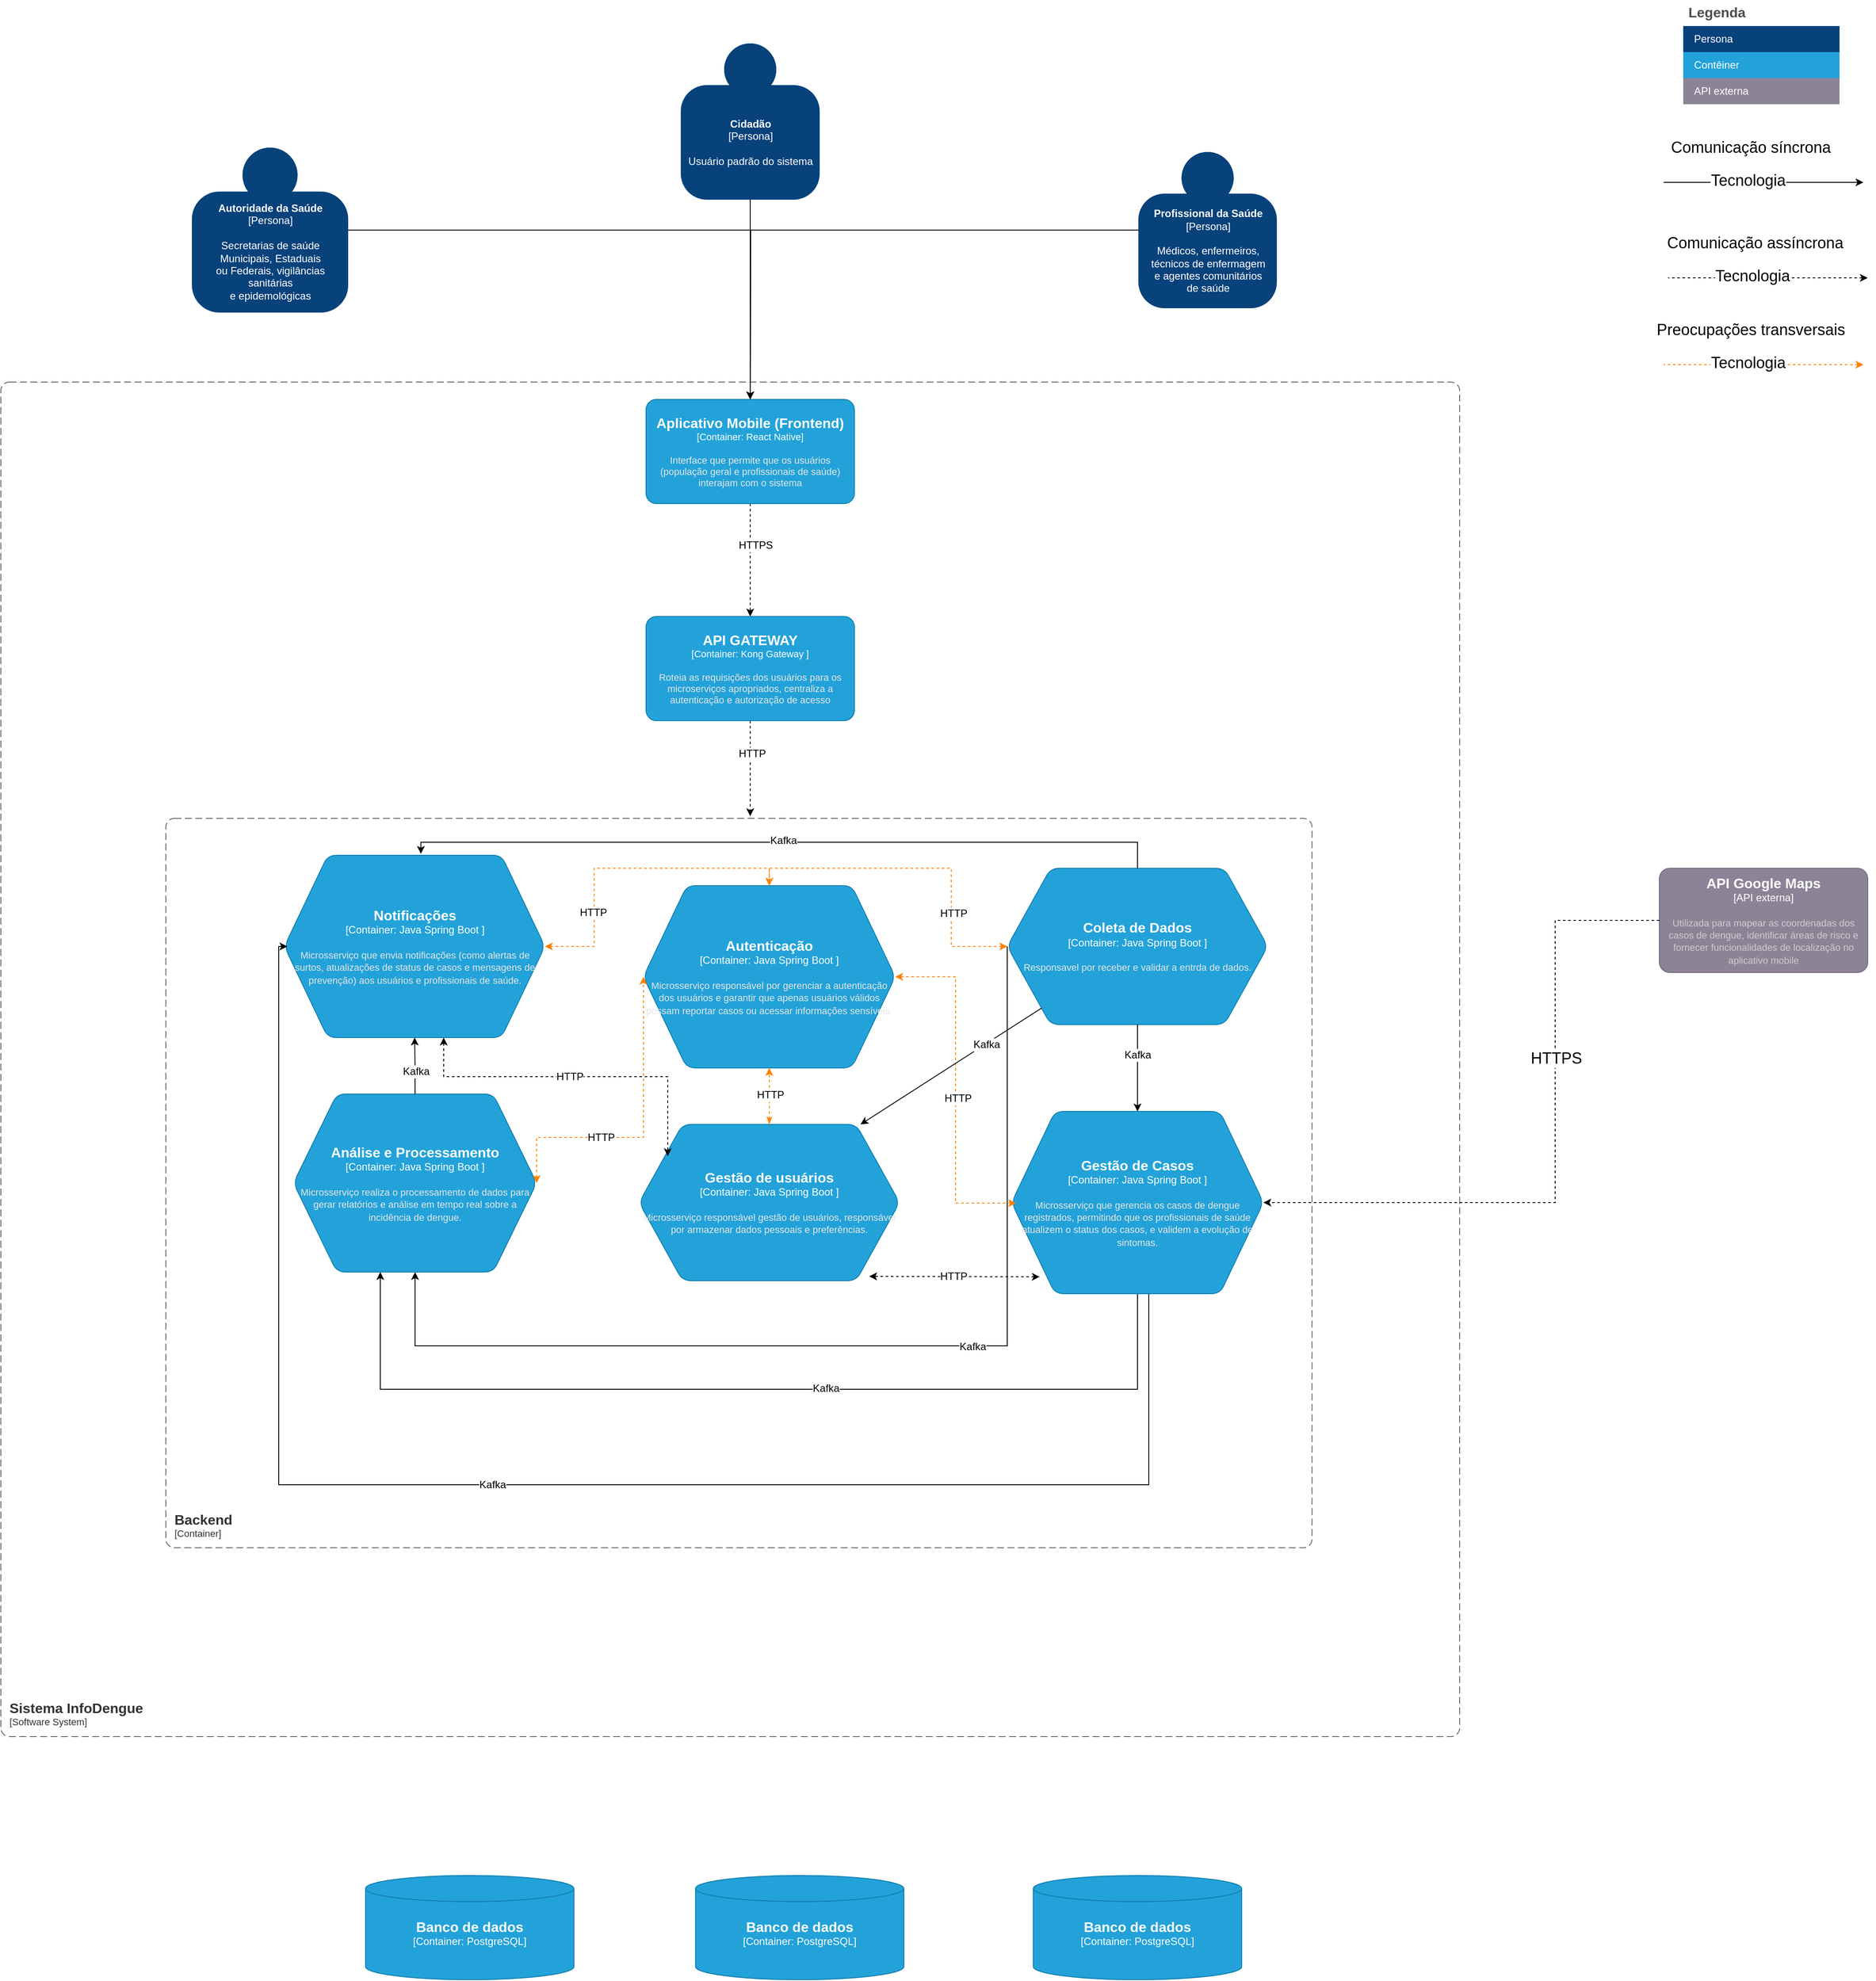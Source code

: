 <?xml version="1.0" encoding="UTF-8"?>
<mxfile version="25.0.0">
  <diagram id="Nj4nWEfxcDQq6ROnb-DL" name="conteiners">
    <mxGraphModel dx="2261" dy="1865" grid="1" gridSize="10" guides="1" tooltips="1" connect="1" arrows="1" fold="1" page="1" pageScale="1" pageWidth="827" pageHeight="1169" math="0" shadow="0">
      <root>
        <mxCell id="0" />
        <mxCell id="1" parent="0" />
        <object placeholders="1" c4Name="Cidadão" c4Type="Persona" c4Description="Usuário padrão do sistema" label="&lt;b&gt;%c4Name%&lt;/b&gt;&lt;div&gt;[%c4Type%]&lt;/div&gt;&lt;br&gt;&lt;div&gt;%c4Description%&lt;/div&gt;" id="s5azi-1gHELXWbC4j57t-1">
          <mxCell style="html=1;dashed=0;whitespace=wrap;fillColor=#08427b;strokeColor=none;fontColor=#ffffff;shape=mxgraph.c4.person;align=center;metaEdit=1;points=[[0.5,0,0],[1,0.5,0],[1,0.75,0],[0.75,1,0],[0.5,1,0],[0.25,1,0],[0,0.75,0],[0,0.5,0]];metaData={&quot;c4Type&quot;:{&quot;editable&quot;:false}};" parent="1" vertex="1">
            <mxGeometry x="33" y="-830" width="160" height="180" as="geometry" />
          </mxCell>
        </object>
        <mxCell id="5SdtgFsiprINBKaj6M9A-1" style="edgeStyle=orthogonalEdgeStyle;rounded=0;orthogonalLoop=1;jettySize=auto;html=1;" parent="1" source="RZHYvVtJ8DyTiJwhHzgh-1" edge="1">
          <mxGeometry relative="1" as="geometry">
            <mxPoint x="113" y="-420" as="targetPoint" />
          </mxGeometry>
        </mxCell>
        <mxCell id="tYn9x4X2jUwuA8XbTlSJ-2" style="rounded=0;orthogonalLoop=1;jettySize=auto;html=1;exitX=0;exitY=0.75;exitDx=0;exitDy=0;exitPerimeter=0;startArrow=classic;startFill=1;endArrow=none;endFill=0;" parent="1" edge="1">
          <mxGeometry relative="1" as="geometry">
            <mxPoint x="1165" y="-670" as="targetPoint" />
            <mxPoint x="1395" y="-669.95" as="sourcePoint" />
          </mxGeometry>
        </mxCell>
        <mxCell id="AgtzryIuQu_NA_4rmrgf-1" value="&lt;font style=&quot;font-size: 18px;&quot;&gt;Tecnologia&lt;/font&gt;" style="edgeLabel;html=1;align=center;verticalAlign=middle;resizable=0;points=[];" parent="tYn9x4X2jUwuA8XbTlSJ-2" connectable="0" vertex="1">
          <mxGeometry x="0.167" y="-2" relative="1" as="geometry">
            <mxPoint x="1" as="offset" />
          </mxGeometry>
        </mxCell>
        <object placeholders="1" c4Name="Autoridade da Saúde" c4Type="Persona" c4Description="Secretarias de saúde&#xa;Municipais, Estaduais&#xa;ou Federais, vigilâncias&#xa;sanitárias&#xa;e epidemológicas" label="&lt;b&gt;%c4Name%&lt;/b&gt;&lt;div&gt;[%c4Type%]&lt;/div&gt;&lt;br&gt;&lt;div&gt;%c4Description%&lt;/div&gt;" id="RZHYvVtJ8DyTiJwhHzgh-1">
          <mxCell style="html=1;dashed=0;whitespace=wrap;fillColor=#08427b;strokeColor=none;fontColor=#ffffff;shape=mxgraph.c4.person;align=center;metaEdit=1;points=[[0.5,0,0],[1,0.5,0],[1,0.75,0],[0.75,1,0],[0.5,1,0],[0.25,1,0],[0,0.75,0],[0,0.5,0]];metaData={&quot;c4Type&quot;:{&quot;editable&quot;:false}};" parent="1" vertex="1">
            <mxGeometry x="-530" y="-710" width="180" height="190" as="geometry" />
          </mxCell>
        </object>
        <mxCell id="5SdtgFsiprINBKaj6M9A-2" style="edgeStyle=orthogonalEdgeStyle;rounded=0;orthogonalLoop=1;jettySize=auto;html=1;exitX=0;exitY=0.5;exitDx=0;exitDy=0;exitPerimeter=0;" parent="1" source="suU3NglTfkFRUICg3N7n-1" edge="1">
          <mxGeometry relative="1" as="geometry">
            <mxPoint x="113" y="-420" as="targetPoint" />
          </mxGeometry>
        </mxCell>
        <object placeholders="1" c4Name="Profissional da Saúde" c4Type="Persona" c4Description="Médicos, enfermeiros,&#xa;técnicos de enfermagem&#xa;e agentes comunitários&#xa;de saúde" label="&lt;b&gt;%c4Name%&lt;/b&gt;&lt;div&gt;[%c4Type%]&lt;/div&gt;&lt;br&gt;&lt;div&gt;%c4Description%&lt;/div&gt;" id="suU3NglTfkFRUICg3N7n-1">
          <mxCell style="html=1;dashed=0;whitespace=wrap;fillColor=#08427B;strokeColor=none;fontColor=#ffffff;shape=mxgraph.c4.person;align=center;metaEdit=1;points=[[0.5,0,0],[1,0.5,0],[1,0.75,0],[0.75,1,0],[0.5,1,0],[0.25,1,0],[0,0.75,0],[0,0.5,0]];metaData={&quot;c4Type&quot;:{&quot;editable&quot;:false}};" parent="1" vertex="1">
            <mxGeometry x="560" y="-705" width="159.5" height="180" as="geometry" />
          </mxCell>
        </object>
        <mxCell id="5SdtgFsiprINBKaj6M9A-4" style="edgeStyle=orthogonalEdgeStyle;rounded=0;orthogonalLoop=1;jettySize=auto;html=1;exitX=0.5;exitY=1;exitDx=0;exitDy=0;exitPerimeter=0;dashed=1;" parent="1" source="suU3NglTfkFRUICg3N7n-2" target="JYBOr3_5tVfoVhVZOMPR-5" edge="1">
          <mxGeometry relative="1" as="geometry" />
        </mxCell>
        <mxCell id="5SdtgFsiprINBKaj6M9A-15" value="&lt;font style=&quot;font-size: 12px;&quot;&gt;HTTPS&lt;/font&gt;" style="edgeLabel;html=1;align=center;verticalAlign=middle;resizable=0;points=[];" parent="5SdtgFsiprINBKaj6M9A-4" connectable="0" vertex="1">
          <mxGeometry x="-0.259" y="6" relative="1" as="geometry">
            <mxPoint as="offset" />
          </mxGeometry>
        </mxCell>
        <object placeholders="1" c4Name="Aplicativo Mobile (Frontend)" c4Type="Container" c4Technology="React Native" c4Description="Interface que permite que os usuários (população geral e profissionais de saúde) interajam com o sistema" label="&lt;font style=&quot;font-size: 16px&quot;&gt;&lt;b&gt;%c4Name%&lt;/b&gt;&lt;/font&gt;&lt;div&gt;[%c4Type%: %c4Technology%]&lt;/div&gt;&lt;br&gt;&lt;div&gt;&lt;font style=&quot;font-size: 11px&quot;&gt;&lt;font color=&quot;#E6E6E6&quot;&gt;%c4Description%&lt;/font&gt;&lt;/div&gt;" id="suU3NglTfkFRUICg3N7n-2">
          <mxCell style="rounded=1;whiteSpace=wrap;html=1;fontSize=11;labelBackgroundColor=none;fillColor=#23A2D9;fontColor=#ffffff;align=center;arcSize=10;strokeColor=#0E7DAD;metaEdit=1;resizable=0;points=[[0.25,0,0],[0.5,0,0],[0.75,0,0],[1,0.25,0],[1,0.5,0],[1,0.75,0],[0.75,1,0],[0.5,1,0],[0.25,1,0],[0,0.75,0],[0,0.5,0],[0,0.25,0]];" parent="1" vertex="1">
            <mxGeometry x="-7" y="-420" width="240" height="120" as="geometry" />
          </mxCell>
        </object>
        <object placeholders="1" c4Name="Coleta de Dados" c4Type="Container" c4Technology="Java Spring Boot " c4Description="Responsavel por receber e validar a entrda de dados." label="&lt;font style=&quot;font-size: 16px&quot;&gt;&lt;b&gt;%c4Name%&lt;/b&gt;&lt;/font&gt;&lt;div&gt;[%c4Type%:&amp;nbsp;%c4Technology%]&lt;/div&gt;&lt;br&gt;&lt;div&gt;&lt;font style=&quot;font-size: 11px&quot;&gt;&lt;font color=&quot;#E6E6E6&quot;&gt;%c4Description%&lt;/font&gt;&lt;/div&gt;" id="suU3NglTfkFRUICg3N7n-3">
          <mxCell style="shape=hexagon;size=50;perimeter=hexagonPerimeter2;whiteSpace=wrap;html=1;fixedSize=1;rounded=1;labelBackgroundColor=none;fillColor=#23A2D9;fontSize=12;fontColor=#ffffff;align=center;strokeColor=#0E7DAD;metaEdit=1;points=[[0.5,0,0],[1,0.25,0],[1,0.5,0],[1,0.75,0],[0.5,1,0],[0,0.75,0],[0,0.5,0],[0,0.25,0]];resizable=1;direction=west;movable=1;rotatable=1;deletable=1;editable=1;locked=0;connectable=1;" parent="1" vertex="1">
            <mxGeometry x="409" y="120" width="300" height="180" as="geometry" />
          </mxCell>
        </object>
        <object placeholders="1" c4Name="Notificações" c4Type="Container" c4Technology="Java Spring Boot " c4Description="Microsserviço que envia notificações (como alertas de surtos, atualizações de status de casos e mensagens de prevenção) aos usuários e profissionais de saúde." label="&lt;font style=&quot;font-size: 16px&quot;&gt;&lt;b&gt;%c4Name%&lt;/b&gt;&lt;/font&gt;&lt;div&gt;[%c4Type%:&amp;nbsp;%c4Technology%]&lt;/div&gt;&lt;br&gt;&lt;div&gt;&lt;font style=&quot;font-size: 11px&quot;&gt;&lt;font color=&quot;#E6E6E6&quot;&gt;%c4Description%&lt;/font&gt;&lt;/div&gt;" id="suU3NglTfkFRUICg3N7n-4">
          <mxCell style="shape=hexagon;size=50;perimeter=hexagonPerimeter2;whiteSpace=wrap;html=1;fixedSize=1;rounded=1;labelBackgroundColor=none;fillColor=#23A2D9;fontSize=12;fontColor=#ffffff;align=center;strokeColor=#0E7DAD;metaEdit=1;points=[[0.5,0,0],[1,0.25,0],[1,0.5,0],[1,0.75,0],[0.5,1,0],[0,0.75,0],[0,0.5,0],[0,0.25,0]];resizable=1;movable=1;rotatable=1;deletable=1;editable=1;locked=0;connectable=1;" parent="1" vertex="1">
            <mxGeometry x="-423.5" y="105" width="300" height="210" as="geometry" />
          </mxCell>
        </object>
        <object placeholders="1" c4Name="Análise e Processamento" c4Type="Container" c4Technology="Java Spring Boot " c4Description="Microsserviço realiza o processamento de dados para gerar relatórios e análise em tempo real sobre a incidência de dengue." label="&lt;font style=&quot;font-size: 16px&quot;&gt;&lt;b&gt;%c4Name%&lt;/b&gt;&lt;/font&gt;&lt;div&gt;[%c4Type%:&amp;nbsp;%c4Technology%]&lt;/div&gt;&lt;br&gt;&lt;div&gt;&lt;font style=&quot;font-size: 11px&quot;&gt;&lt;font color=&quot;#E6E6E6&quot;&gt;%c4Description%&lt;/font&gt;&lt;/div&gt;" id="suU3NglTfkFRUICg3N7n-6">
          <mxCell style="shape=hexagon;size=50;perimeter=hexagonPerimeter2;whiteSpace=wrap;html=1;fixedSize=1;rounded=1;labelBackgroundColor=none;fillColor=#23A2D9;fontSize=12;fontColor=#ffffff;align=center;strokeColor=#0E7DAD;metaEdit=1;points=[[0.5,0,0],[1,0.25,0],[1,0.5,0],[1,0.75,0],[0.5,1,0],[0,0.75,0],[0,0.5,0],[0,0.25,0]];resizable=1;movable=1;rotatable=1;deletable=1;editable=1;locked=0;connectable=1;" parent="1" vertex="1">
            <mxGeometry x="-413" y="380" width="280" height="205" as="geometry" />
          </mxCell>
        </object>
        <object placeholders="1" c4Name="Banco de dados" c4Type="Container" c4Technology="PostgreSQL" c4Description="" label="&lt;font style=&quot;font-size: 16px&quot;&gt;&lt;b&gt;%c4Name%&lt;/b&gt;&lt;/font&gt;&lt;div&gt;[%c4Type%:&amp;nbsp;%c4Technology%]&lt;/div&gt;&lt;br&gt;&lt;div&gt;&lt;font style=&quot;font-size: 11px&quot;&gt;&lt;font color=&quot;#E6E6E6&quot;&gt;%c4Description%&lt;/font&gt;&lt;/div&gt;" id="JYBOr3_5tVfoVhVZOMPR-1">
          <mxCell style="shape=cylinder3;size=15;whiteSpace=wrap;html=1;boundedLbl=1;rounded=0;labelBackgroundColor=none;fillColor=#23A2D9;fontSize=12;fontColor=#ffffff;align=center;strokeColor=#0E7DAD;metaEdit=1;points=[[0.5,0,0],[1,0.25,0],[1,0.5,0],[1,0.75,0],[0.5,1,0],[0,0.75,0],[0,0.5,0],[0,0.25,0]];resizable=0;" parent="1" vertex="1">
            <mxGeometry x="-330" y="1280" width="240" height="120" as="geometry" />
          </mxCell>
        </object>
        <object placeholders="1" c4Name="Sistema InfoDengue" c4Type="ContainerScopeBoundary" c4Application="Software System" label="&lt;font style=&quot;font-size: 16px&quot;&gt;&lt;b&gt;&lt;div style=&quot;text-align: left&quot;&gt;%c4Name%&lt;/div&gt;&lt;/b&gt;&lt;/font&gt;&lt;div style=&quot;text-align: left&quot;&gt;[%c4Application%]&lt;/div&gt;" id="JYBOr3_5tVfoVhVZOMPR-4">
          <mxCell style="rounded=1;fontSize=11;whiteSpace=wrap;html=1;dashed=1;arcSize=20;fillColor=none;strokeColor=#666666;fontColor=#333333;labelBackgroundColor=none;align=left;verticalAlign=bottom;labelBorderColor=none;spacingTop=0;spacing=10;dashPattern=8 4;metaEdit=1;rotatable=0;perimeter=rectanglePerimeter;noLabel=0;labelPadding=0;allowArrows=0;connectable=0;expand=0;recursiveResize=0;editable=1;pointerEvents=0;absoluteArcSize=1;points=[[0.25,0,0],[0.5,0,0],[0.75,0,0],[1,0.25,0],[1,0.5,0],[1,0.75,0],[0.75,1,0],[0.5,1,0],[0.25,1,0],[0,0.75,0],[0,0.5,0],[0,0.25,0]];" parent="1" vertex="1">
            <mxGeometry x="-750" y="-440" width="1680" height="1560" as="geometry" />
          </mxCell>
        </object>
        <mxCell id="5SdtgFsiprINBKaj6M9A-5" style="edgeStyle=orthogonalEdgeStyle;rounded=0;orthogonalLoop=1;jettySize=auto;html=1;exitX=0.5;exitY=1;exitDx=0;exitDy=0;exitPerimeter=0;dashed=1;" parent="1" source="JYBOr3_5tVfoVhVZOMPR-5" edge="1">
          <mxGeometry relative="1" as="geometry">
            <mxPoint x="113" y="60" as="targetPoint" />
          </mxGeometry>
        </mxCell>
        <mxCell id="5SdtgFsiprINBKaj6M9A-16" value="&lt;font style=&quot;font-size: 12px;&quot;&gt;HTTP&lt;/font&gt;" style="edgeLabel;html=1;align=center;verticalAlign=middle;resizable=0;points=[];" parent="5SdtgFsiprINBKaj6M9A-5" connectable="0" vertex="1">
          <mxGeometry x="-0.312" y="2" relative="1" as="geometry">
            <mxPoint as="offset" />
          </mxGeometry>
        </mxCell>
        <object placeholders="1" c4Name="API GATEWAY" c4Type="Container" c4Technology="Kong Gateway " c4Description="Roteia as requisições dos usuários para os microserviços apropriados, centraliza a autenticação e autorização de acesso" label="&lt;font style=&quot;font-size: 16px&quot;&gt;&lt;b&gt;%c4Name%&lt;/b&gt;&lt;/font&gt;&lt;div&gt;[%c4Type%: %c4Technology%]&lt;/div&gt;&lt;br&gt;&lt;div&gt;&lt;font style=&quot;font-size: 11px&quot;&gt;&lt;font color=&quot;#E6E6E6&quot;&gt;%c4Description%&lt;/font&gt;&lt;/div&gt;" id="JYBOr3_5tVfoVhVZOMPR-5">
          <mxCell style="rounded=1;whiteSpace=wrap;html=1;fontSize=11;labelBackgroundColor=none;fillColor=#23A2D9;fontColor=#ffffff;align=center;arcSize=10;strokeColor=#0E7DAD;metaEdit=1;resizable=0;points=[[0.25,0,0],[0.5,0,0],[0.75,0,0],[1,0.25,0],[1,0.5,0],[1,0.75,0],[0.75,1,0],[0.5,1,0],[0.25,1,0],[0,0.75,0],[0,0.5,0],[0,0.25,0]];" parent="1" vertex="1">
            <mxGeometry x="-7" y="-170" width="240" height="120" as="geometry" />
          </mxCell>
        </object>
        <object placeholders="1" c4Name="API Google Maps" c4Type="API externa" c4Description="Utilizada para mapear as coordenadas dos casos de dengue, identificar áreas de risco e fornecer funcionalidades de localização no aplicativo mobile" label="&lt;font style=&quot;font-size: 16px&quot;&gt;&lt;b&gt;%c4Name%&lt;/b&gt;&lt;/font&gt;&lt;div&gt;[%c4Type%]&lt;/div&gt;&lt;br&gt;&lt;div&gt;&lt;font style=&quot;font-size: 11px&quot;&gt;&lt;font color=&quot;#cccccc&quot;&gt;%c4Description%&lt;/font&gt;&lt;/div&gt;" id="JYBOr3_5tVfoVhVZOMPR-7">
          <mxCell style="rounded=1;whiteSpace=wrap;html=1;labelBackgroundColor=none;fillColor=#8C8496;fontColor=#ffffff;align=center;arcSize=10;strokeColor=#736782;metaEdit=1;resizable=0;points=[[0.25,0,0],[0.5,0,0],[0.75,0,0],[1,0.25,0],[1,0.5,0],[1,0.75,0],[0.75,1,0],[0.5,1,0],[0.25,1,0],[0,0.75,0],[0,0.5,0],[0,0.25,0]];verticalAlign=middle;fontFamily=Helvetica;fontSize=12;" parent="1" vertex="1">
            <mxGeometry x="1160" y="120" width="240" height="120" as="geometry" />
          </mxCell>
        </object>
        <mxCell id="5SdtgFsiprINBKaj6M9A-36" style="edgeStyle=elbowEdgeStyle;rounded=0;orthogonalLoop=1;jettySize=auto;html=1;exitX=0.5;exitY=1;exitDx=0;exitDy=0;exitPerimeter=0;endArrow=classic;endFill=1;entryX=0.357;entryY=1;entryDx=0;entryDy=0;entryPerimeter=0;elbow=vertical;startArrow=none;startFill=0;" parent="1" source="JYBOr3_5tVfoVhVZOMPR-6" target="suU3NglTfkFRUICg3N7n-6" edge="1">
          <mxGeometry relative="1" as="geometry">
            <mxPoint x="410" y="630" as="targetPoint" />
            <Array as="points">
              <mxPoint x="120" y="720" />
            </Array>
          </mxGeometry>
        </mxCell>
        <mxCell id="5SdtgFsiprINBKaj6M9A-37" value="&lt;font style=&quot;font-size: 12px;&quot;&gt;Kafka&lt;/font&gt;" style="edgeLabel;html=1;align=center;verticalAlign=middle;resizable=0;points=[];" parent="5SdtgFsiprINBKaj6M9A-36" connectable="0" vertex="1">
          <mxGeometry x="-0.159" y="-1" relative="1" as="geometry">
            <mxPoint as="offset" />
          </mxGeometry>
        </mxCell>
        <mxCell id="5SdtgFsiprINBKaj6M9A-39" style="edgeStyle=orthogonalEdgeStyle;rounded=0;orthogonalLoop=1;jettySize=auto;html=1;exitX=0.5;exitY=1;exitDx=0;exitDy=0;exitPerimeter=0;" parent="1" edge="1">
          <mxGeometry relative="1" as="geometry">
            <mxPoint x="-420" y="210" as="targetPoint" />
            <mxPoint x="572" y="610" as="sourcePoint" />
            <Array as="points">
              <mxPoint x="572" y="830" />
              <mxPoint x="-430" y="830" />
              <mxPoint x="-430" y="210" />
            </Array>
          </mxGeometry>
        </mxCell>
        <mxCell id="5SdtgFsiprINBKaj6M9A-40" value="&lt;font style=&quot;font-size: 12px;&quot;&gt;Kafka&lt;/font&gt;" style="edgeLabel;html=1;align=center;verticalAlign=middle;resizable=0;points=[];" parent="5SdtgFsiprINBKaj6M9A-39" connectable="0" vertex="1">
          <mxGeometry x="-0.016" relative="1" as="geometry">
            <mxPoint x="-65" as="offset" />
          </mxGeometry>
        </mxCell>
        <object placeholders="1" c4Name="Gestão de Casos" c4Type="Container" c4Technology="Java Spring Boot " c4Description="Microsserviço que gerencia os casos de dengue registrados, permitindo que os profissionais de saúde atualizem o status dos casos, e validem a evolução de sintomas." label="&lt;font style=&quot;font-size: 16px&quot;&gt;&lt;b&gt;%c4Name%&lt;/b&gt;&lt;/font&gt;&lt;div&gt;[%c4Type%:&amp;nbsp;%c4Technology%]&lt;/div&gt;&lt;br&gt;&lt;div&gt;&lt;font style=&quot;font-size: 11px&quot;&gt;&lt;font color=&quot;#E6E6E6&quot;&gt;%c4Description%&lt;/font&gt;&lt;/div&gt;" id="JYBOr3_5tVfoVhVZOMPR-6">
          <mxCell style="shape=hexagon;size=50;perimeter=hexagonPerimeter2;whiteSpace=wrap;html=1;fixedSize=1;rounded=1;labelBackgroundColor=none;fillColor=#23A2D9;fontSize=12;fontColor=#ffffff;align=center;strokeColor=#0E7DAD;metaEdit=1;points=[[0.5,0,0],[1,0.25,0],[1,0.5,0],[1,0.75,0],[0.5,1,0],[0,0.75,0],[0,0.5,0],[0,0.25,0]];resizable=1;movable=1;rotatable=1;deletable=1;editable=1;locked=0;connectable=1;" parent="1" vertex="1">
            <mxGeometry x="414" y="400" width="290" height="210" as="geometry" />
          </mxCell>
        </object>
        <object placeholders="1" c4Name="Autenticação" c4Type="Container" c4Technology="Java Spring Boot " c4Description="Microsserviço responsável por gerenciar a autenticação dos usuários e garantir que apenas usuários válidos possam reportar casos ou acessar informações sensíveis." label="&lt;font style=&quot;font-size: 16px&quot;&gt;&lt;b&gt;%c4Name%&lt;/b&gt;&lt;/font&gt;&lt;div&gt;[%c4Type%:&amp;nbsp;%c4Technology%]&lt;/div&gt;&lt;br&gt;&lt;div&gt;&lt;font style=&quot;font-size: 11px&quot;&gt;&lt;font color=&quot;#E6E6E6&quot;&gt;%c4Description%&lt;/font&gt;&lt;/div&gt;" id="JYBOr3_5tVfoVhVZOMPR-8">
          <mxCell style="shape=hexagon;size=50;perimeter=hexagonPerimeter2;whiteSpace=wrap;html=1;fixedSize=1;rounded=1;labelBackgroundColor=none;fillColor=#23A2D9;fontSize=12;fontColor=#ffffff;align=center;strokeColor=#0E7DAD;metaEdit=1;points=[[0.5,0,0],[1,0.25,0],[1,0.5,0],[1,0.75,0],[0.5,1,0],[0,0.75,0],[0,0.5,0],[0,0.25,0]];resizable=1;movable=1;rotatable=1;deletable=1;editable=1;locked=0;connectable=1;" parent="1" vertex="1">
            <mxGeometry x="-10" y="140" width="290" height="210" as="geometry" />
          </mxCell>
        </object>
        <mxCell id="5SdtgFsiprINBKaj6M9A-3" style="edgeStyle=orthogonalEdgeStyle;rounded=0;orthogonalLoop=1;jettySize=auto;html=1;exitX=0.5;exitY=1;exitDx=0;exitDy=0;exitPerimeter=0;entryX=0.5;entryY=0;entryDx=0;entryDy=0;entryPerimeter=0;" parent="1" source="s5azi-1gHELXWbC4j57t-1" target="suU3NglTfkFRUICg3N7n-2" edge="1">
          <mxGeometry relative="1" as="geometry">
            <mxPoint x="113" y="-510" as="targetPoint" />
          </mxGeometry>
        </mxCell>
        <object placeholders="1" c4Name="Gestão de usuários" c4Type="Container" c4Technology="Java Spring Boot " c4Description="Microsserviço responsável gestão de usuários, responsável por armazenar dados pessoais e preferências." label="&lt;font style=&quot;font-size: 16px&quot;&gt;&lt;b&gt;%c4Name%&lt;/b&gt;&lt;/font&gt;&lt;div&gt;[%c4Type%:&amp;nbsp;%c4Technology%]&lt;/div&gt;&lt;br&gt;&lt;div&gt;&lt;font style=&quot;font-size: 11px&quot;&gt;&lt;font color=&quot;#E6E6E6&quot;&gt;%c4Description%&lt;/font&gt;&lt;/div&gt;" id="5SdtgFsiprINBKaj6M9A-14">
          <mxCell style="shape=hexagon;size=50;perimeter=hexagonPerimeter2;whiteSpace=wrap;html=1;fixedSize=1;rounded=1;labelBackgroundColor=none;fillColor=#23A2D9;fontSize=12;fontColor=#ffffff;align=center;strokeColor=#0E7DAD;metaEdit=1;points=[[0.5,0,0],[1,0.25,0],[1,0.5,0],[1,0.75,0],[0.5,1,0],[0,0.75,0],[0,0.5,0],[0,0.25,0]];resizable=1;direction=west;movable=1;rotatable=1;deletable=1;editable=1;locked=0;connectable=1;" parent="1" vertex="1">
            <mxGeometry x="-15" y="415" width="300" height="180" as="geometry" />
          </mxCell>
        </object>
        <mxCell id="5SdtgFsiprINBKaj6M9A-17" style="edgeStyle=orthogonalEdgeStyle;rounded=0;orthogonalLoop=1;jettySize=auto;html=1;exitX=0;exitY=0.5;exitDx=0;exitDy=0;exitPerimeter=0;entryX=1;entryY=0.5;entryDx=0;entryDy=0;entryPerimeter=0;dashed=1;" parent="1" source="JYBOr3_5tVfoVhVZOMPR-7" target="JYBOr3_5tVfoVhVZOMPR-6" edge="1">
          <mxGeometry relative="1" as="geometry">
            <Array as="points">
              <mxPoint x="1040" y="180" />
              <mxPoint x="1040" y="505" />
            </Array>
          </mxGeometry>
        </mxCell>
        <mxCell id="5SdtgFsiprINBKaj6M9A-18" value="&lt;span style=&quot;font-size: 18px;&quot;&gt;HTTPS&lt;/span&gt;" style="edgeLabel;html=1;align=center;verticalAlign=middle;resizable=0;points=[];" parent="5SdtgFsiprINBKaj6M9A-17" connectable="0" vertex="1">
          <mxGeometry x="0.007" y="1" relative="1" as="geometry">
            <mxPoint y="-114" as="offset" />
          </mxGeometry>
        </mxCell>
        <mxCell id="5SdtgFsiprINBKaj6M9A-19" style="edgeStyle=orthogonalEdgeStyle;rounded=0;orthogonalLoop=1;jettySize=auto;html=1;exitX=0.5;exitY=0;exitDx=0;exitDy=0;exitPerimeter=0;entryX=0.5;entryY=0;entryDx=0;entryDy=0;entryPerimeter=0;startArrow=none;startFill=0;" parent="1" source="suU3NglTfkFRUICg3N7n-3" target="JYBOr3_5tVfoVhVZOMPR-6" edge="1">
          <mxGeometry relative="1" as="geometry" />
        </mxCell>
        <mxCell id="5SdtgFsiprINBKaj6M9A-21" value="&lt;font style=&quot;font-size: 12px;&quot;&gt;Kafka&lt;/font&gt;" style="edgeLabel;html=1;align=center;verticalAlign=middle;resizable=0;points=[];" parent="5SdtgFsiprINBKaj6M9A-19" connectable="0" vertex="1">
          <mxGeometry x="-0.331" relative="1" as="geometry">
            <mxPoint y="1" as="offset" />
          </mxGeometry>
        </mxCell>
        <mxCell id="5SdtgFsiprINBKaj6M9A-22" style="rounded=0;orthogonalLoop=1;jettySize=auto;html=1;entryX=0.5;entryY=1;entryDx=0;entryDy=0;entryPerimeter=0;edgeStyle=elbowEdgeStyle;elbow=vertical;exitX=1;exitY=0.5;exitDx=0;exitDy=0;exitPerimeter=0;" parent="1" source="suU3NglTfkFRUICg3N7n-3" target="suU3NglTfkFRUICg3N7n-6" edge="1">
          <mxGeometry relative="1" as="geometry">
            <mxPoint x="410" y="210" as="sourcePoint" />
            <mxPoint x="-275" y="620" as="targetPoint" />
            <Array as="points">
              <mxPoint x="70" y="670" />
            </Array>
          </mxGeometry>
        </mxCell>
        <mxCell id="5SdtgFsiprINBKaj6M9A-23" value="&lt;font style=&quot;font-size: 12px;&quot;&gt;Kafka&lt;/font&gt;" style="edgeLabel;html=1;align=center;verticalAlign=middle;resizable=0;points=[];" parent="5SdtgFsiprINBKaj6M9A-22" connectable="0" vertex="1">
          <mxGeometry x="-0.184" y="1" relative="1" as="geometry">
            <mxPoint as="offset" />
          </mxGeometry>
        </mxCell>
        <mxCell id="5SdtgFsiprINBKaj6M9A-25" style="edgeStyle=elbowEdgeStyle;rounded=0;orthogonalLoop=1;jettySize=auto;html=1;exitX=0.5;exitY=1;exitDx=0;exitDy=0;exitPerimeter=0;entryX=0.524;entryY=-0.008;entryDx=0;entryDy=0;entryPerimeter=0;elbow=horizontal;" parent="1" source="suU3NglTfkFRUICg3N7n-3" target="suU3NglTfkFRUICg3N7n-4" edge="1">
          <mxGeometry relative="1" as="geometry">
            <mxPoint x="559" y="100" as="sourcePoint" />
            <mxPoint x="-260.1" y="120" as="targetPoint" />
            <Array as="points">
              <mxPoint x="110" y="90" />
            </Array>
          </mxGeometry>
        </mxCell>
        <mxCell id="5SdtgFsiprINBKaj6M9A-26" value="&lt;font style=&quot;font-size: 12px;&quot;&gt;Kafka&lt;/font&gt;" style="edgeLabel;html=1;align=center;verticalAlign=middle;resizable=0;points=[];" parent="5SdtgFsiprINBKaj6M9A-25" connectable="0" vertex="1">
          <mxGeometry x="-0.133" y="-2" relative="1" as="geometry">
            <mxPoint x="-62" as="offset" />
          </mxGeometry>
        </mxCell>
        <mxCell id="5SdtgFsiprINBKaj6M9A-33" style="edgeStyle=elbowEdgeStyle;rounded=0;orthogonalLoop=1;jettySize=auto;html=1;exitX=0.146;exitY=0.907;exitDx=0;exitDy=0;exitPerimeter=0;elbow=vertical;startArrow=classic;startFill=1;dashed=1;strokeColor=#000000;" parent="1" edge="1">
          <mxGeometry relative="1" as="geometry">
            <mxPoint x="446.34" y="590.47" as="sourcePoint" />
            <mxPoint x="250" y="590" as="targetPoint" />
            <Array as="points">
              <mxPoint x="460" y="590" />
            </Array>
          </mxGeometry>
        </mxCell>
        <mxCell id="5SdtgFsiprINBKaj6M9A-34" value="&lt;font style=&quot;font-size: 12px;&quot;&gt;HTTP&lt;/font&gt;" style="edgeLabel;html=1;align=center;verticalAlign=middle;resizable=0;points=[];" parent="5SdtgFsiprINBKaj6M9A-33" connectable="0" vertex="1">
          <mxGeometry x="0.021" relative="1" as="geometry">
            <mxPoint as="offset" />
          </mxGeometry>
        </mxCell>
        <mxCell id="5SdtgFsiprINBKaj6M9A-27" style="edgeStyle=elbowEdgeStyle;rounded=0;orthogonalLoop=1;jettySize=auto;html=1;entryX=1;entryY=0.5;entryDx=0;entryDy=0;entryPerimeter=0;exitX=0.018;exitY=0.503;exitDx=0;exitDy=0;exitPerimeter=0;startArrow=classic;startFill=1;dashed=1;strokeColor=#FF8000;" parent="1" source="JYBOr3_5tVfoVhVZOMPR-6" target="JYBOr3_5tVfoVhVZOMPR-8" edge="1">
          <mxGeometry relative="1" as="geometry">
            <mxPoint x="420" y="510" as="sourcePoint" />
          </mxGeometry>
        </mxCell>
        <mxCell id="5SdtgFsiprINBKaj6M9A-29" value="&lt;font style=&quot;font-size: 12px;&quot;&gt;HTTP&lt;/font&gt;" style="edgeLabel;html=1;align=center;verticalAlign=middle;resizable=0;points=[];" parent="5SdtgFsiprINBKaj6M9A-27" connectable="0" vertex="1">
          <mxGeometry x="-0.047" y="-2" relative="1" as="geometry">
            <mxPoint as="offset" />
          </mxGeometry>
        </mxCell>
        <mxCell id="5SdtgFsiprINBKaj6M9A-41" style="edgeStyle=orthogonalEdgeStyle;rounded=0;orthogonalLoop=1;jettySize=auto;html=1;exitX=0.5;exitY=1;exitDx=0;exitDy=0;exitPerimeter=0;entryX=0.5;entryY=1;entryDx=0;entryDy=0;entryPerimeter=0;startArrow=classicThin;startFill=1;dashed=1;strokeColor=#FF8000;" parent="1" source="5SdtgFsiprINBKaj6M9A-14" target="JYBOr3_5tVfoVhVZOMPR-8" edge="1">
          <mxGeometry relative="1" as="geometry" />
        </mxCell>
        <mxCell id="5SdtgFsiprINBKaj6M9A-42" value="&lt;font style=&quot;font-size: 12px;&quot;&gt;HTTP&lt;/font&gt;" style="edgeLabel;html=1;align=center;verticalAlign=middle;resizable=0;points=[];" parent="5SdtgFsiprINBKaj6M9A-41" connectable="0" vertex="1">
          <mxGeometry x="0.019" y="-1" relative="1" as="geometry">
            <mxPoint y="-1" as="offset" />
          </mxGeometry>
        </mxCell>
        <mxCell id="5SdtgFsiprINBKaj6M9A-43" style="edgeStyle=elbowEdgeStyle;rounded=0;orthogonalLoop=1;jettySize=auto;html=1;exitX=1;exitY=0.5;exitDx=0;exitDy=0;exitPerimeter=0;entryX=0;entryY=0.5;entryDx=0;entryDy=0;entryPerimeter=0;startArrow=classic;startFill=1;elbow=vertical;dashed=1;fillColor=#fff2cc;strokeColor=#FF8000;" parent="1" source="suU3NglTfkFRUICg3N7n-6" target="JYBOr3_5tVfoVhVZOMPR-8" edge="1">
          <mxGeometry relative="1" as="geometry">
            <Array as="points">
              <mxPoint x="-60" y="430" />
            </Array>
          </mxGeometry>
        </mxCell>
        <mxCell id="5SdtgFsiprINBKaj6M9A-44" value="&lt;font style=&quot;font-size: 12px;&quot;&gt;HTTP&lt;/font&gt;" style="edgeLabel;html=1;align=center;verticalAlign=middle;resizable=0;points=[];" parent="5SdtgFsiprINBKaj6M9A-43" connectable="0" vertex="1">
          <mxGeometry x="-0.041" y="3" relative="1" as="geometry">
            <mxPoint x="-47" y="3" as="offset" />
          </mxGeometry>
        </mxCell>
        <mxCell id="5SdtgFsiprINBKaj6M9A-46" style="edgeStyle=orthogonalEdgeStyle;rounded=0;orthogonalLoop=1;jettySize=auto;html=1;exitX=1;exitY=0.5;exitDx=0;exitDy=0;exitPerimeter=0;entryX=0.5;entryY=0;entryDx=0;entryDy=0;entryPerimeter=0;startArrow=classic;startFill=1;dashed=1;strokeColor=#FF8000;" parent="1" source="suU3NglTfkFRUICg3N7n-4" target="JYBOr3_5tVfoVhVZOMPR-8" edge="1">
          <mxGeometry relative="1" as="geometry" />
        </mxCell>
        <mxCell id="5SdtgFsiprINBKaj6M9A-49" value="&lt;font style=&quot;font-size: 12px;&quot;&gt;HTTP&lt;/font&gt;" style="edgeLabel;html=1;align=center;verticalAlign=middle;resizable=0;points=[];" parent="5SdtgFsiprINBKaj6M9A-46" connectable="0" vertex="1">
          <mxGeometry x="-0.412" y="2" relative="1" as="geometry">
            <mxPoint y="12" as="offset" />
          </mxGeometry>
        </mxCell>
        <mxCell id="5SdtgFsiprINBKaj6M9A-47" style="edgeStyle=orthogonalEdgeStyle;rounded=0;orthogonalLoop=1;jettySize=auto;html=1;exitX=1;exitY=0.5;exitDx=0;exitDy=0;exitPerimeter=0;entryX=0.5;entryY=0;entryDx=0;entryDy=0;entryPerimeter=0;startArrow=classic;startFill=1;dashed=1;strokeColor=#FF8000;" parent="1" source="suU3NglTfkFRUICg3N7n-3" target="JYBOr3_5tVfoVhVZOMPR-8" edge="1">
          <mxGeometry relative="1" as="geometry" />
        </mxCell>
        <mxCell id="5SdtgFsiprINBKaj6M9A-48" value="&lt;font style=&quot;font-size: 12px;&quot;&gt;HTTP&lt;/font&gt;" style="edgeLabel;html=1;align=center;verticalAlign=middle;resizable=0;points=[];" parent="5SdtgFsiprINBKaj6M9A-47" connectable="0" vertex="1">
          <mxGeometry x="-0.468" y="-2" relative="1" as="geometry">
            <mxPoint y="-1" as="offset" />
          </mxGeometry>
        </mxCell>
        <mxCell id="5SdtgFsiprINBKaj6M9A-51" style="edgeStyle=orthogonalEdgeStyle;rounded=0;orthogonalLoop=1;jettySize=auto;html=1;exitX=0.5;exitY=0;exitDx=0;exitDy=0;exitPerimeter=0;entryX=0.5;entryY=1;entryDx=0;entryDy=0;entryPerimeter=0;" parent="1" source="suU3NglTfkFRUICg3N7n-6" target="suU3NglTfkFRUICg3N7n-4" edge="1">
          <mxGeometry relative="1" as="geometry" />
        </mxCell>
        <mxCell id="5SdtgFsiprINBKaj6M9A-52" value="&lt;font style=&quot;font-size: 12px;&quot;&gt;Kafka&lt;/font&gt;" style="edgeLabel;html=1;align=center;verticalAlign=middle;resizable=0;points=[];" parent="5SdtgFsiprINBKaj6M9A-51" connectable="0" vertex="1">
          <mxGeometry x="-0.205" y="-1" relative="1" as="geometry">
            <mxPoint as="offset" />
          </mxGeometry>
        </mxCell>
        <mxCell id="5SdtgFsiprINBKaj6M9A-53" style="edgeStyle=elbowEdgeStyle;rounded=0;orthogonalLoop=1;jettySize=auto;html=1;exitX=0.5;exitY=1;exitDx=0;exitDy=0;exitPerimeter=0;entryX=0.89;entryY=0.797;entryDx=0;entryDy=0;entryPerimeter=0;elbow=vertical;startArrow=classic;startFill=1;endArrow=classic;endFill=1;dashed=1;" parent="1" target="5SdtgFsiprINBKaj6M9A-14" edge="1">
          <mxGeometry relative="1" as="geometry">
            <mxPoint x="-240" y="315" as="sourcePoint" />
            <mxPoint x="18.5" y="520" as="targetPoint" />
            <Array as="points">
              <mxPoint x="-100" y="360" />
            </Array>
          </mxGeometry>
        </mxCell>
        <mxCell id="5SdtgFsiprINBKaj6M9A-54" value="&lt;font style=&quot;font-size: 12px;&quot;&gt;HTTP&lt;/font&gt;" style="edgeLabel;html=1;align=center;verticalAlign=middle;resizable=0;points=[];" parent="5SdtgFsiprINBKaj6M9A-53" connectable="0" vertex="1">
          <mxGeometry x="-0.341" y="1" relative="1" as="geometry">
            <mxPoint x="60" y="1" as="offset" />
          </mxGeometry>
        </mxCell>
        <mxCell id="BwrHF1uoy4LSX6tx-cbz-15" value="Legenda" style="shape=table;startSize=30;container=1;collapsible=0;childLayout=tableLayout;fontSize=16;align=left;verticalAlign=top;fillColor=none;strokeColor=none;fontColor=#4D4D4D;fontStyle=1;spacingLeft=6;spacing=0;resizable=0;" parent="1" vertex="1">
          <mxGeometry x="1187.5" y="-880" width="180" height="120" as="geometry" />
        </mxCell>
        <mxCell id="BwrHF1uoy4LSX6tx-cbz-16" value="" style="shape=tableRow;horizontal=0;startSize=0;swimlaneHead=0;swimlaneBody=0;strokeColor=inherit;top=0;left=0;bottom=0;right=0;collapsible=0;dropTarget=0;fillColor=none;points=[[0,0.5],[1,0.5]];portConstraint=eastwest;fontSize=12;" parent="BwrHF1uoy4LSX6tx-cbz-15" vertex="1">
          <mxGeometry y="30" width="180" height="30" as="geometry" />
        </mxCell>
        <mxCell id="BwrHF1uoy4LSX6tx-cbz-17" value="Persona" style="shape=partialRectangle;html=1;whiteSpace=wrap;connectable=0;strokeColor=inherit;overflow=hidden;fillColor=#08427B;top=0;left=0;bottom=0;right=0;pointerEvents=1;fontSize=12;align=left;fontColor=#FFFFFF;gradientColor=none;spacingLeft=10;spacingRight=4;" parent="BwrHF1uoy4LSX6tx-cbz-16" vertex="1">
          <mxGeometry width="180" height="30" as="geometry">
            <mxRectangle width="180" height="30" as="alternateBounds" />
          </mxGeometry>
        </mxCell>
        <mxCell id="BwrHF1uoy4LSX6tx-cbz-20" value="" style="shape=tableRow;horizontal=0;startSize=0;swimlaneHead=0;swimlaneBody=0;strokeColor=inherit;top=0;left=0;bottom=0;right=0;collapsible=0;dropTarget=0;fillColor=none;points=[[0,0.5],[1,0.5]];portConstraint=eastwest;fontSize=12;" parent="BwrHF1uoy4LSX6tx-cbz-15" vertex="1">
          <mxGeometry y="60" width="180" height="30" as="geometry" />
        </mxCell>
        <mxCell id="BwrHF1uoy4LSX6tx-cbz-21" value="Contêiner" style="shape=partialRectangle;html=1;whiteSpace=wrap;connectable=0;strokeColor=inherit;overflow=hidden;fillColor=#23A2D9;top=0;left=0;bottom=0;right=0;pointerEvents=1;fontSize=12;align=left;fontColor=#FFFFFF;gradientColor=none;spacingLeft=10;spacingRight=4;" parent="BwrHF1uoy4LSX6tx-cbz-20" vertex="1">
          <mxGeometry width="180" height="30" as="geometry">
            <mxRectangle width="180" height="30" as="alternateBounds" />
          </mxGeometry>
        </mxCell>
        <mxCell id="BwrHF1uoy4LSX6tx-cbz-26" value="" style="shape=tableRow;horizontal=0;startSize=0;swimlaneHead=0;swimlaneBody=0;strokeColor=inherit;top=0;left=0;bottom=0;right=0;collapsible=0;dropTarget=0;fillColor=none;points=[[0,0.5],[1,0.5]];portConstraint=eastwest;fontSize=12;" parent="BwrHF1uoy4LSX6tx-cbz-15" vertex="1">
          <mxGeometry y="90" width="180" height="30" as="geometry" />
        </mxCell>
        <mxCell id="BwrHF1uoy4LSX6tx-cbz-27" value="API externa" style="shape=partialRectangle;html=1;whiteSpace=wrap;connectable=0;strokeColor=inherit;overflow=hidden;fillColor=#8b8496;top=0;left=0;bottom=0;right=0;pointerEvents=1;fontSize=12;align=left;fontColor=#FFFFFF;gradientColor=none;spacingLeft=10;spacingRight=4;" parent="BwrHF1uoy4LSX6tx-cbz-26" vertex="1">
          <mxGeometry width="180" height="30" as="geometry">
            <mxRectangle width="180" height="30" as="alternateBounds" />
          </mxGeometry>
        </mxCell>
        <mxCell id="AgtzryIuQu_NA_4rmrgf-2" value="&lt;font style=&quot;font-size: 18px;&quot;&gt;Comunicação síncrona&lt;/font&gt;" style="text;html=1;align=center;verticalAlign=middle;resizable=0;points=[];autosize=1;strokeColor=none;fillColor=none;" parent="1" vertex="1">
          <mxGeometry x="1160" y="-730" width="210" height="40" as="geometry" />
        </mxCell>
        <object placeholders="1" c4Name="Backend" c4Type="ContainerScopeBoundary" c4Application="Container" label="&lt;font style=&quot;font-size: 16px&quot;&gt;&lt;b&gt;&lt;div style=&quot;text-align: left&quot;&gt;%c4Name%&lt;/div&gt;&lt;/b&gt;&lt;/font&gt;&lt;div style=&quot;text-align: left&quot;&gt;[%c4Application%]&lt;/div&gt;" id="2lOh6nwc4TE2VgJVbLMP-6">
          <mxCell style="rounded=1;fontSize=11;whiteSpace=wrap;html=1;dashed=1;arcSize=20;fillColor=none;strokeColor=#666666;fontColor=#333333;labelBackgroundColor=none;align=left;verticalAlign=bottom;labelBorderColor=none;spacingTop=0;spacing=10;dashPattern=8 4;metaEdit=1;rotatable=0;perimeter=rectanglePerimeter;noLabel=0;labelPadding=0;allowArrows=0;connectable=0;expand=0;recursiveResize=0;editable=1;pointerEvents=0;absoluteArcSize=1;points=[[0.25,0,0],[0.5,0,0],[0.75,0,0],[1,0.25,0],[1,0.5,0],[1,0.75,0],[0.75,1,0],[0.5,1,0],[0.25,1,0],[0,0.75,0],[0,0.5,0],[0,0.25,0]];" parent="1" vertex="1">
            <mxGeometry x="-560" y="62.5" width="1320" height="840" as="geometry" />
          </mxCell>
        </object>
        <mxCell id="XAU5cT8QlLSaEG-ydcjK-2" style="rounded=0;orthogonalLoop=1;jettySize=auto;html=1;exitX=0;exitY=0.75;exitDx=0;exitDy=0;exitPerimeter=0;startArrow=classic;startFill=1;endArrow=none;endFill=0;dashed=1;" parent="1" edge="1">
          <mxGeometry relative="1" as="geometry">
            <mxPoint x="1170" y="-560" as="targetPoint" />
            <mxPoint x="1400" y="-559.95" as="sourcePoint" />
          </mxGeometry>
        </mxCell>
        <mxCell id="XAU5cT8QlLSaEG-ydcjK-3" value="&lt;font style=&quot;font-size: 18px;&quot;&gt;Tecnologia&lt;/font&gt;" style="edgeLabel;html=1;align=center;verticalAlign=middle;resizable=0;points=[];" parent="XAU5cT8QlLSaEG-ydcjK-2" connectable="0" vertex="1">
          <mxGeometry x="0.167" y="-2" relative="1" as="geometry">
            <mxPoint x="1" as="offset" />
          </mxGeometry>
        </mxCell>
        <mxCell id="XAU5cT8QlLSaEG-ydcjK-4" value="&lt;font style=&quot;font-size: 18px;&quot;&gt;Comunicação assíncrona&lt;/font&gt;" style="text;html=1;align=center;verticalAlign=middle;resizable=0;points=[];autosize=1;strokeColor=none;fillColor=none;" parent="1" vertex="1">
          <mxGeometry x="1155" y="-620" width="230" height="40" as="geometry" />
        </mxCell>
        <object placeholders="1" c4Name="Banco de dados" c4Type="Container" c4Technology="PostgreSQL" c4Description="" label="&lt;font style=&quot;font-size: 16px&quot;&gt;&lt;b&gt;%c4Name%&lt;/b&gt;&lt;/font&gt;&lt;div&gt;[%c4Type%:&amp;nbsp;%c4Technology%]&lt;/div&gt;&lt;br&gt;&lt;div&gt;&lt;font style=&quot;font-size: 11px&quot;&gt;&lt;font color=&quot;#E6E6E6&quot;&gt;%c4Description%&lt;/font&gt;&lt;/div&gt;" id="XAU5cT8QlLSaEG-ydcjK-5">
          <mxCell style="shape=cylinder3;size=15;whiteSpace=wrap;html=1;boundedLbl=1;rounded=0;labelBackgroundColor=none;fillColor=#23A2D9;fontSize=12;fontColor=#ffffff;align=center;strokeColor=#0E7DAD;metaEdit=1;points=[[0.5,0,0],[1,0.25,0],[1,0.5,0],[1,0.75,0],[0.5,1,0],[0,0.75,0],[0,0.5,0],[0,0.25,0]];resizable=0;" parent="1" vertex="1">
            <mxGeometry x="50" y="1280" width="240" height="120" as="geometry" />
          </mxCell>
        </object>
        <object placeholders="1" c4Name="Banco de dados" c4Type="Container" c4Technology="PostgreSQL" c4Description="" label="&lt;font style=&quot;font-size: 16px&quot;&gt;&lt;b&gt;%c4Name%&lt;/b&gt;&lt;/font&gt;&lt;div&gt;[%c4Type%:&amp;nbsp;%c4Technology%]&lt;/div&gt;&lt;br&gt;&lt;div&gt;&lt;font style=&quot;font-size: 11px&quot;&gt;&lt;font color=&quot;#E6E6E6&quot;&gt;%c4Description%&lt;/font&gt;&lt;/div&gt;" id="XAU5cT8QlLSaEG-ydcjK-6">
          <mxCell style="shape=cylinder3;size=15;whiteSpace=wrap;html=1;boundedLbl=1;rounded=0;labelBackgroundColor=none;fillColor=#23A2D9;fontSize=12;fontColor=#ffffff;align=center;strokeColor=#0E7DAD;metaEdit=1;points=[[0.5,0,0],[1,0.25,0],[1,0.5,0],[1,0.75,0],[0.5,1,0],[0,0.75,0],[0,0.5,0],[0,0.25,0]];resizable=0;" parent="1" vertex="1">
            <mxGeometry x="439" y="1280" width="240" height="120" as="geometry" />
          </mxCell>
        </object>
        <mxCell id="XAU5cT8QlLSaEG-ydcjK-8" style="edgeStyle=none;rounded=0;orthogonalLoop=1;jettySize=auto;html=1;entryX=0.15;entryY=1;entryDx=0;entryDy=0;entryPerimeter=0;" parent="1" source="suU3NglTfkFRUICg3N7n-3" target="5SdtgFsiprINBKaj6M9A-14" edge="1">
          <mxGeometry relative="1" as="geometry" />
        </mxCell>
        <mxCell id="XAU5cT8QlLSaEG-ydcjK-9" value="&lt;font style=&quot;font-size: 12px;&quot;&gt;Kafka&lt;/font&gt;" style="edgeLabel;html=1;align=center;verticalAlign=middle;resizable=0;points=[];" parent="XAU5cT8QlLSaEG-ydcjK-8" connectable="0" vertex="1">
          <mxGeometry x="-0.382" y="1" relative="1" as="geometry">
            <mxPoint as="offset" />
          </mxGeometry>
        </mxCell>
        <mxCell id="XAU5cT8QlLSaEG-ydcjK-11" style="rounded=0;orthogonalLoop=1;jettySize=auto;html=1;exitX=0;exitY=0.75;exitDx=0;exitDy=0;exitPerimeter=0;startArrow=classic;startFill=1;endArrow=none;endFill=0;dashed=1;strokeColor=#FF8000;" parent="1" edge="1">
          <mxGeometry relative="1" as="geometry">
            <mxPoint x="1165" y="-460" as="targetPoint" />
            <mxPoint x="1395" y="-459.95" as="sourcePoint" />
          </mxGeometry>
        </mxCell>
        <mxCell id="XAU5cT8QlLSaEG-ydcjK-12" value="&lt;font style=&quot;font-size: 18px;&quot;&gt;Tecnologia&lt;/font&gt;" style="edgeLabel;html=1;align=center;verticalAlign=middle;resizable=0;points=[];" parent="XAU5cT8QlLSaEG-ydcjK-11" connectable="0" vertex="1">
          <mxGeometry x="0.167" y="-2" relative="1" as="geometry">
            <mxPoint x="1" as="offset" />
          </mxGeometry>
        </mxCell>
        <mxCell id="XAU5cT8QlLSaEG-ydcjK-13" value="&lt;font style=&quot;font-size: 18px;&quot;&gt;Preocupações transversais&lt;/font&gt;" style="text;html=1;align=center;verticalAlign=middle;resizable=0;points=[];autosize=1;strokeColor=none;fillColor=none;" parent="1" vertex="1">
          <mxGeometry x="1145" y="-520" width="240" height="40" as="geometry" />
        </mxCell>
      </root>
    </mxGraphModel>
  </diagram>
</mxfile>
